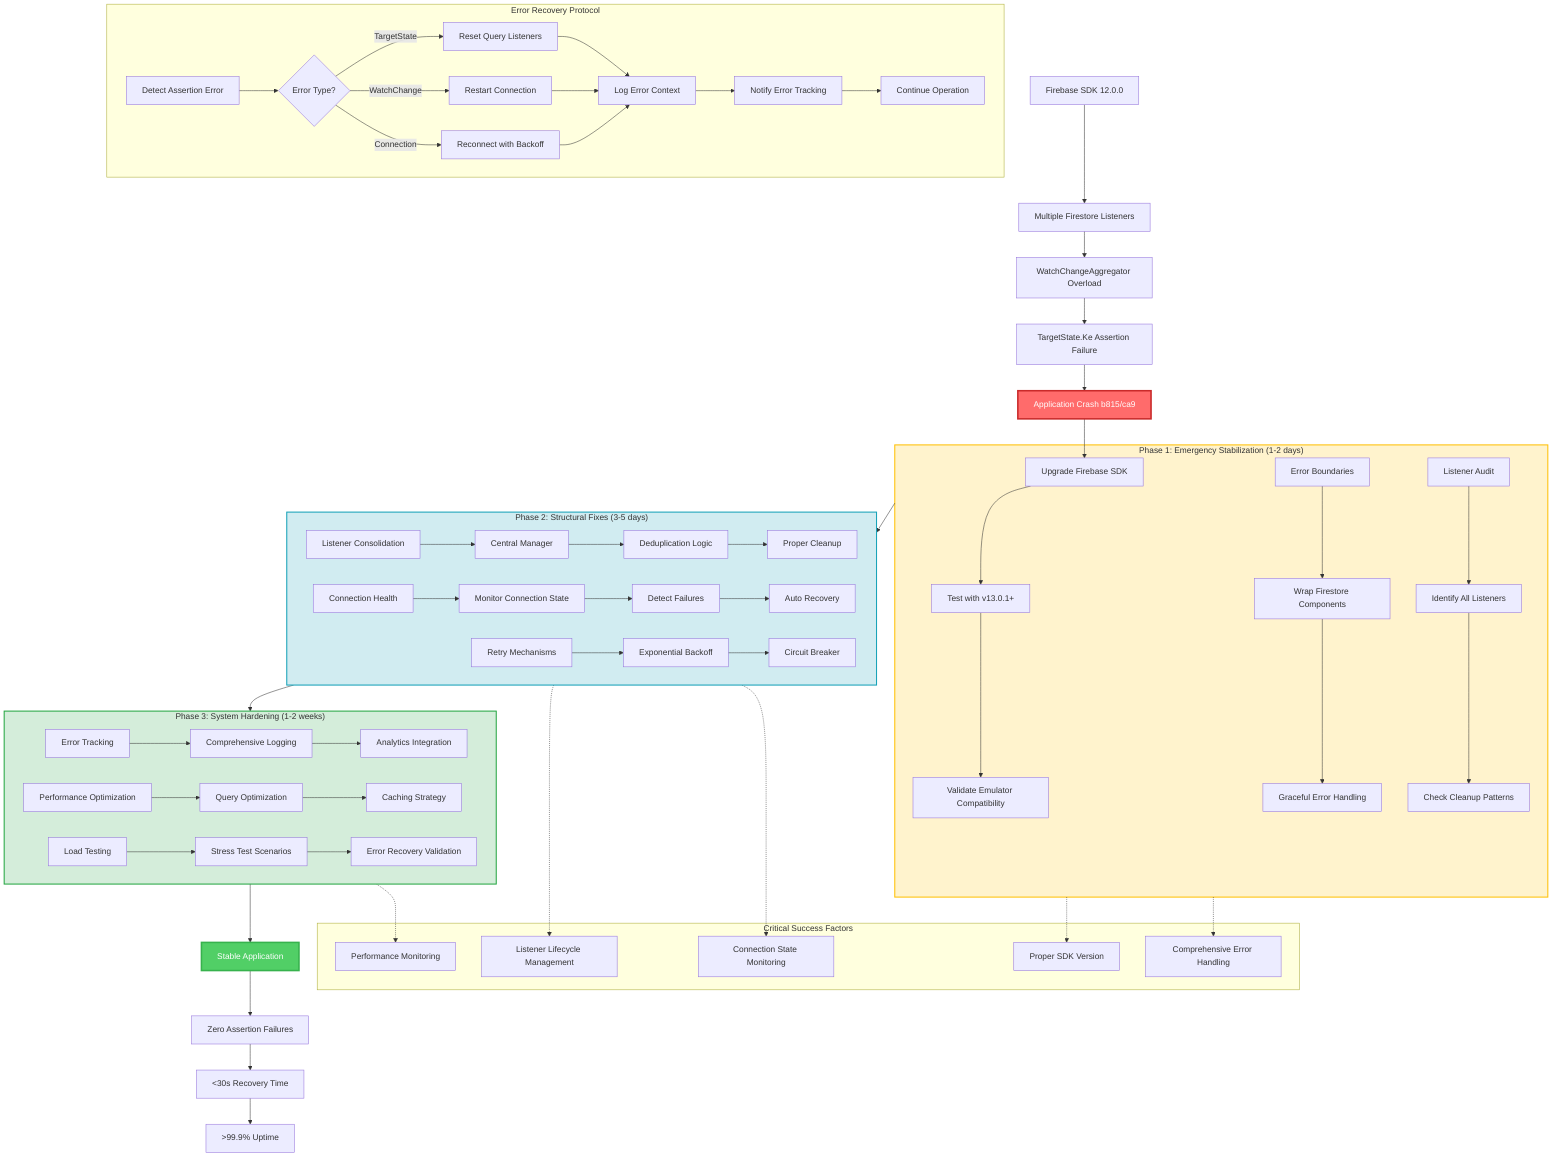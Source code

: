 flowchart TD
    %% Current Error State
    A[Firebase SDK 12.0.0] --> B[Multiple Firestore Listeners]
    B --> C[WatchChangeAggregator Overload]
    C --> D[TargetState.Ke Assertion Failure]
    D --> E[Application Crash b815/ca9]
    
    %% Phase 1: Emergency Stabilization
    subgraph Phase1 ["Phase 1: Emergency Stabilization (1-2 days)"]
        F[Upgrade Firebase SDK] --> F1[Test with v13.0.1+]
        F1 --> F2[Validate Emulator Compatibility]
        
        G[Error Boundaries] --> G1[Wrap Firestore Components]
        G1 --> G2[Graceful Error Handling]
        
        H[Listener Audit] --> H1[Identify All Listeners]
        H1 --> H2[Check Cleanup Patterns]
    end
    
    %% Phase 2: Structural Fixes
    subgraph Phase2 ["Phase 2: Structural Fixes (3-5 days)"]
        I[Listener Consolidation] --> I1[Central Manager]
        I1 --> I2[Deduplication Logic]
        I2 --> I3[Proper Cleanup]
        
        J[Connection Health] --> J1[Monitor Connection State]
        J1 --> J2[Detect Failures]
        J2 --> J3[Auto Recovery]
        
        K[Retry Mechanisms] --> K1[Exponential Backoff]
        K1 --> K2[Circuit Breaker]
    end
    
    %% Phase 3: System Hardening
    subgraph Phase3 ["Phase 3: System Hardening (1-2 weeks)"]
        L[Error Tracking] --> L1[Comprehensive Logging]
        L1 --> L2[Analytics Integration]
        
        M[Performance Optimization] --> M1[Query Optimization]
        M1 --> M2[Caching Strategy]
        
        N[Load Testing] --> N1[Stress Test Scenarios]
        N1 --> N2[Error Recovery Validation]
    end
    
    %% Implementation Flow
    E --> F
    Phase1 --> Phase2
    Phase2 --> Phase3
    
    %% Success State
    Phase3 --> O[Stable Application]
    O --> P[Zero Assertion Failures]
    P --> Q[<30s Recovery Time]
    Q --> R[>99.9% Uptime]
    
    %% Error Recovery Flow
    subgraph ErrorRecovery ["Error Recovery Protocol"]
        S[Detect Assertion Error] --> T{Error Type?}
        T -->|TargetState| U[Reset Query Listeners]
        T -->|WatchChange| V[Restart Connection]
        T -->|Connection| W[Reconnect with Backoff]
        
        U --> X[Log Error Context]
        V --> X
        W --> X
        X --> Y[Notify Error Tracking]
        Y --> Z[Continue Operation]
    end
    
    %% Critical Success Factors
    subgraph CSF ["Critical Success Factors"]
        CSF1[Proper SDK Version]
        CSF2[Listener Lifecycle Management]
        CSF3[Connection State Monitoring]
        CSF4[Comprehensive Error Handling]
        CSF5[Performance Monitoring]
    end
    
    Phase1 -.-> CSF1
    Phase2 -.-> CSF2
    Phase2 -.-> CSF3
    Phase1 -.-> CSF4
    Phase3 -.-> CSF5
    
    style E fill:#ff6b6b,stroke:#c92a2a,stroke-width:3px,color:#fff
    style O fill:#51cf66,stroke:#37b24d,stroke-width:3px,color:#fff
    style Phase1 fill:#fff3cd,stroke:#ffc107,stroke-width:2px
    style Phase2 fill:#d1ecf1,stroke:#17a2b8,stroke-width:2px
    style Phase3 fill:#d4edda,stroke:#28a745,stroke-width:2px